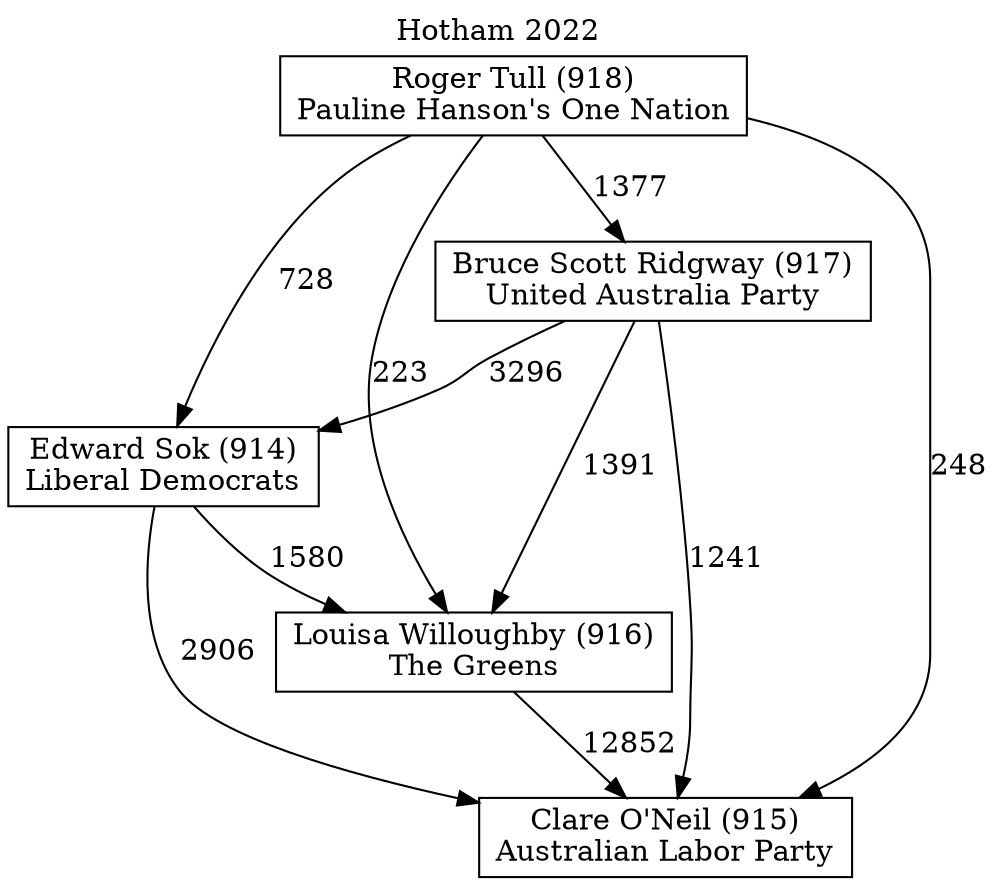 // House preference flow
digraph "Clare O'Neil (915)_Hotham_2022" {
	graph [label="Hotham 2022" labelloc=t mclimit=10]
	node [shape=box]
	"Edward Sok (914)" [label="Edward Sok (914)
Liberal Democrats"]
	"Bruce Scott Ridgway (917)" [label="Bruce Scott Ridgway (917)
United Australia Party"]
	"Roger Tull (918)" [label="Roger Tull (918)
Pauline Hanson's One Nation"]
	"Clare O'Neil (915)" [label="Clare O'Neil (915)
Australian Labor Party"]
	"Louisa Willoughby (916)" [label="Louisa Willoughby (916)
The Greens"]
	"Roger Tull (918)" -> "Bruce Scott Ridgway (917)" [label=1377]
	"Bruce Scott Ridgway (917)" -> "Louisa Willoughby (916)" [label=1391]
	"Louisa Willoughby (916)" -> "Clare O'Neil (915)" [label=12852]
	"Roger Tull (918)" -> "Louisa Willoughby (916)" [label=223]
	"Bruce Scott Ridgway (917)" -> "Edward Sok (914)" [label=3296]
	"Edward Sok (914)" -> "Louisa Willoughby (916)" [label=1580]
	"Roger Tull (918)" -> "Clare O'Neil (915)" [label=248]
	"Bruce Scott Ridgway (917)" -> "Clare O'Neil (915)" [label=1241]
	"Roger Tull (918)" -> "Edward Sok (914)" [label=728]
	"Edward Sok (914)" -> "Clare O'Neil (915)" [label=2906]
}
